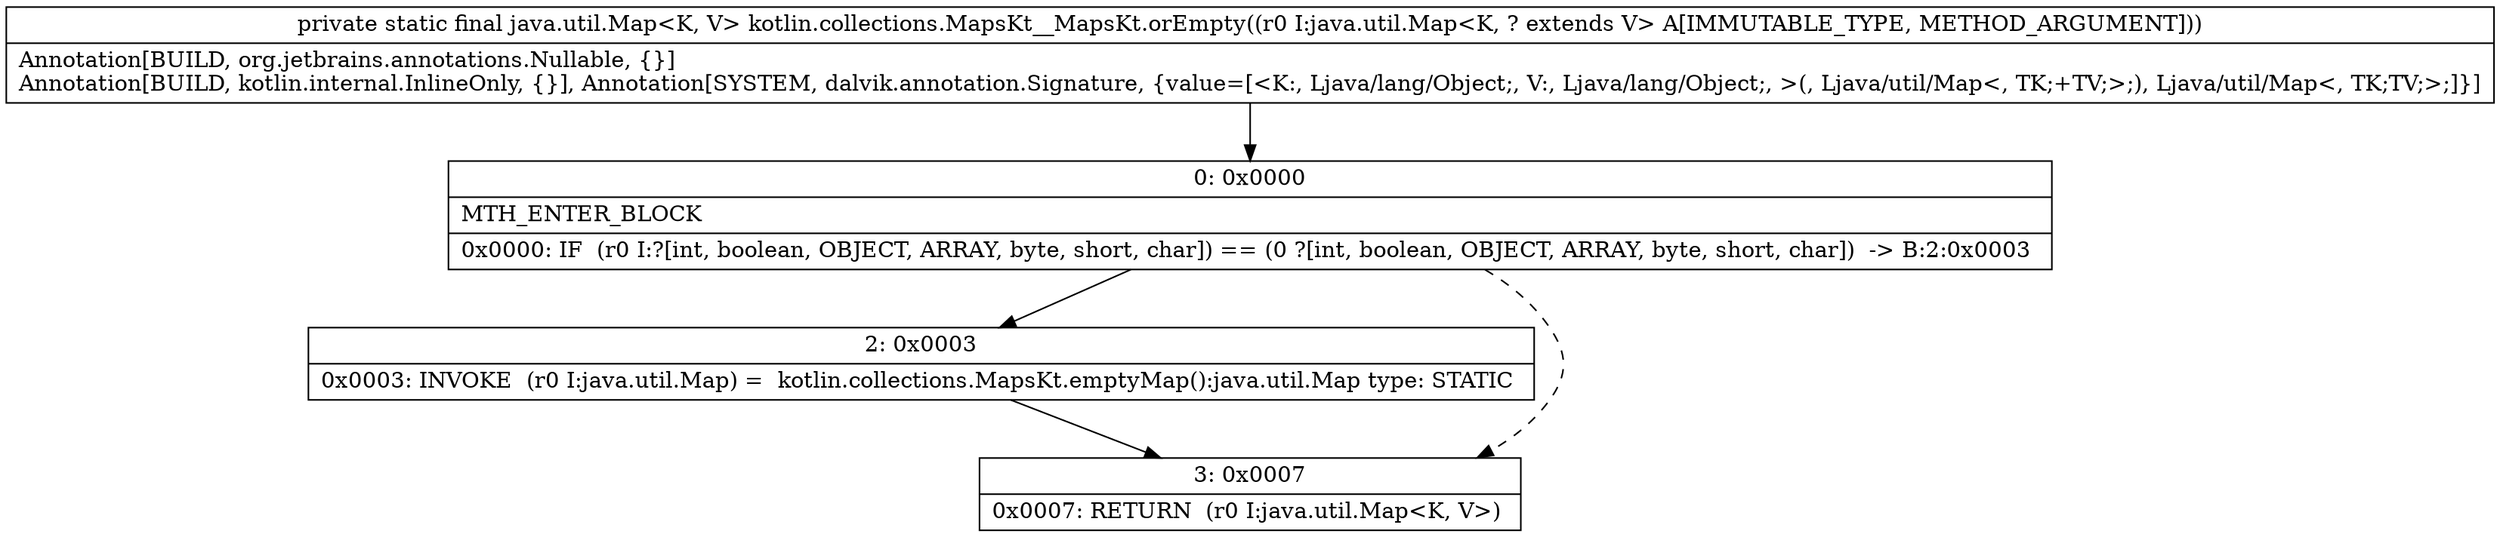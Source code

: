 digraph "CFG forkotlin.collections.MapsKt__MapsKt.orEmpty(Ljava\/util\/Map;)Ljava\/util\/Map;" {
Node_0 [shape=record,label="{0\:\ 0x0000|MTH_ENTER_BLOCK\l|0x0000: IF  (r0 I:?[int, boolean, OBJECT, ARRAY, byte, short, char]) == (0 ?[int, boolean, OBJECT, ARRAY, byte, short, char])  \-\> B:2:0x0003 \l}"];
Node_2 [shape=record,label="{2\:\ 0x0003|0x0003: INVOKE  (r0 I:java.util.Map) =  kotlin.collections.MapsKt.emptyMap():java.util.Map type: STATIC \l}"];
Node_3 [shape=record,label="{3\:\ 0x0007|0x0007: RETURN  (r0 I:java.util.Map\<K, V\>) \l}"];
MethodNode[shape=record,label="{private static final java.util.Map\<K, V\> kotlin.collections.MapsKt__MapsKt.orEmpty((r0 I:java.util.Map\<K, ? extends V\> A[IMMUTABLE_TYPE, METHOD_ARGUMENT]))  | Annotation[BUILD, org.jetbrains.annotations.Nullable, \{\}]\lAnnotation[BUILD, kotlin.internal.InlineOnly, \{\}], Annotation[SYSTEM, dalvik.annotation.Signature, \{value=[\<K:, Ljava\/lang\/Object;, V:, Ljava\/lang\/Object;, \>(, Ljava\/util\/Map\<, TK;+TV;\>;), Ljava\/util\/Map\<, TK;TV;\>;]\}]\l}"];
MethodNode -> Node_0;
Node_0 -> Node_2;
Node_0 -> Node_3[style=dashed];
Node_2 -> Node_3;
}

